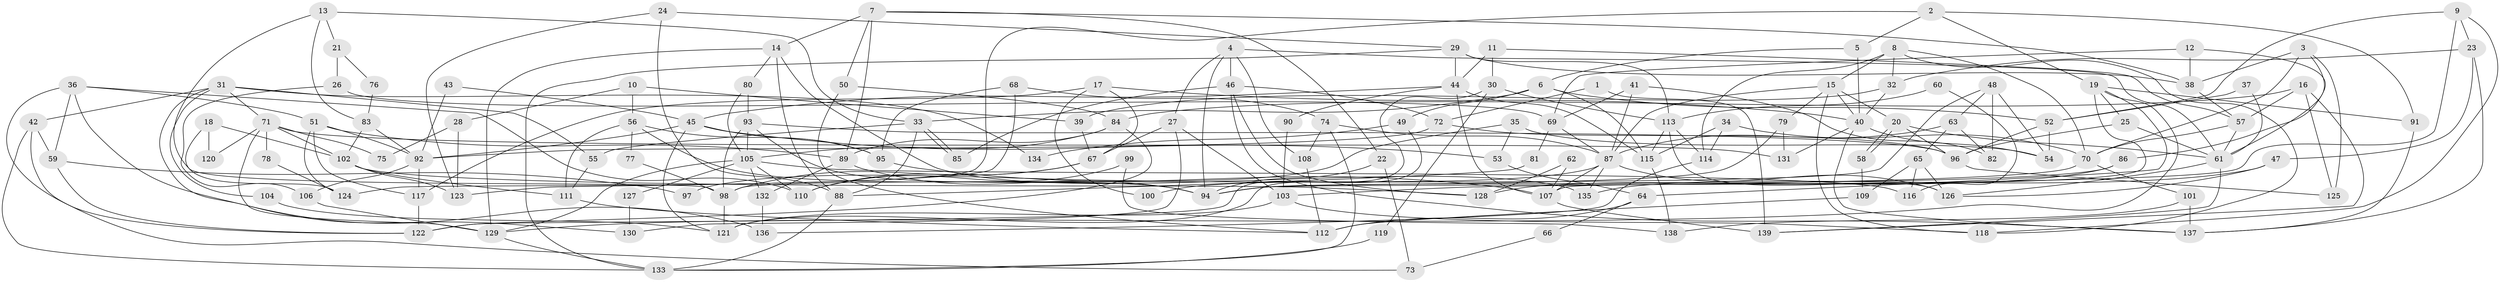 // Generated by graph-tools (version 1.1) at 2025/50/03/09/25 03:50:14]
// undirected, 139 vertices, 278 edges
graph export_dot {
graph [start="1"]
  node [color=gray90,style=filled];
  1;
  2;
  3;
  4;
  5;
  6;
  7;
  8;
  9;
  10;
  11;
  12;
  13;
  14;
  15;
  16;
  17;
  18;
  19;
  20;
  21;
  22;
  23;
  24;
  25;
  26;
  27;
  28;
  29;
  30;
  31;
  32;
  33;
  34;
  35;
  36;
  37;
  38;
  39;
  40;
  41;
  42;
  43;
  44;
  45;
  46;
  47;
  48;
  49;
  50;
  51;
  52;
  53;
  54;
  55;
  56;
  57;
  58;
  59;
  60;
  61;
  62;
  63;
  64;
  65;
  66;
  67;
  68;
  69;
  70;
  71;
  72;
  73;
  74;
  75;
  76;
  77;
  78;
  79;
  80;
  81;
  82;
  83;
  84;
  85;
  86;
  87;
  88;
  89;
  90;
  91;
  92;
  93;
  94;
  95;
  96;
  97;
  98;
  99;
  100;
  101;
  102;
  103;
  104;
  105;
  106;
  107;
  108;
  109;
  110;
  111;
  112;
  113;
  114;
  115;
  116;
  117;
  118;
  119;
  120;
  121;
  122;
  123;
  124;
  125;
  126;
  127;
  128;
  129;
  130;
  131;
  132;
  133;
  134;
  135;
  136;
  137;
  138;
  139;
  1 -- 72;
  1 -- 139;
  2 -- 19;
  2 -- 5;
  2 -- 91;
  2 -- 124;
  3 -- 125;
  3 -- 86;
  3 -- 38;
  3 -- 70;
  4 -- 94;
  4 -- 108;
  4 -- 27;
  4 -- 46;
  4 -- 61;
  5 -- 40;
  5 -- 6;
  6 -- 115;
  6 -- 33;
  6 -- 49;
  6 -- 52;
  7 -- 89;
  7 -- 14;
  7 -- 22;
  7 -- 38;
  7 -- 50;
  8 -- 32;
  8 -- 118;
  8 -- 15;
  8 -- 70;
  8 -- 114;
  9 -- 52;
  9 -- 23;
  9 -- 94;
  9 -- 118;
  10 -- 39;
  10 -- 56;
  10 -- 28;
  11 -- 57;
  11 -- 30;
  11 -- 44;
  12 -- 61;
  12 -- 38;
  12 -- 69;
  13 -- 33;
  13 -- 98;
  13 -- 21;
  13 -- 83;
  14 -- 129;
  14 -- 80;
  14 -- 88;
  14 -- 135;
  15 -- 20;
  15 -- 40;
  15 -- 79;
  15 -- 87;
  15 -- 118;
  16 -- 139;
  16 -- 57;
  16 -- 84;
  16 -- 125;
  17 -- 67;
  17 -- 40;
  17 -- 100;
  17 -- 117;
  18 -- 124;
  18 -- 102;
  18 -- 120;
  19 -- 25;
  19 -- 129;
  19 -- 64;
  19 -- 91;
  19 -- 107;
  20 -- 61;
  20 -- 58;
  20 -- 58;
  20 -- 96;
  21 -- 26;
  21 -- 76;
  22 -- 94;
  22 -- 73;
  23 -- 47;
  23 -- 137;
  23 -- 32;
  24 -- 88;
  24 -- 29;
  24 -- 123;
  25 -- 96;
  25 -- 61;
  26 -- 69;
  26 -- 106;
  27 -- 103;
  27 -- 67;
  27 -- 130;
  28 -- 123;
  28 -- 75;
  29 -- 113;
  29 -- 38;
  29 -- 44;
  29 -- 133;
  30 -- 113;
  30 -- 122;
  30 -- 119;
  31 -- 55;
  31 -- 71;
  31 -- 42;
  31 -- 104;
  31 -- 130;
  31 -- 134;
  32 -- 40;
  32 -- 39;
  33 -- 88;
  33 -- 85;
  33 -- 85;
  33 -- 55;
  34 -- 70;
  34 -- 114;
  34 -- 115;
  35 -- 54;
  35 -- 53;
  35 -- 97;
  36 -- 59;
  36 -- 122;
  36 -- 51;
  36 -- 110;
  36 -- 136;
  37 -- 52;
  37 -- 61;
  38 -- 57;
  39 -- 67;
  40 -- 137;
  40 -- 54;
  40 -- 131;
  41 -- 87;
  41 -- 69;
  41 -- 82;
  42 -- 133;
  42 -- 59;
  42 -- 73;
  43 -- 92;
  43 -- 45;
  44 -- 45;
  44 -- 90;
  44 -- 107;
  44 -- 115;
  45 -- 92;
  45 -- 53;
  45 -- 95;
  45 -- 121;
  46 -- 72;
  46 -- 85;
  46 -- 128;
  46 -- 137;
  47 -- 135;
  47 -- 126;
  48 -- 98;
  48 -- 82;
  48 -- 54;
  48 -- 63;
  49 -- 121;
  49 -- 134;
  50 -- 84;
  50 -- 112;
  51 -- 89;
  51 -- 92;
  51 -- 117;
  51 -- 124;
  52 -- 54;
  52 -- 96;
  53 -- 64;
  55 -- 111;
  56 -- 94;
  56 -- 95;
  56 -- 77;
  56 -- 111;
  57 -- 70;
  57 -- 61;
  58 -- 109;
  59 -- 122;
  59 -- 97;
  60 -- 116;
  60 -- 113;
  61 -- 126;
  61 -- 139;
  62 -- 107;
  62 -- 128;
  63 -- 87;
  63 -- 65;
  63 -- 82;
  64 -- 112;
  64 -- 66;
  65 -- 126;
  65 -- 109;
  65 -- 116;
  66 -- 73;
  67 -- 98;
  67 -- 110;
  68 -- 123;
  68 -- 95;
  68 -- 74;
  69 -- 87;
  69 -- 81;
  70 -- 101;
  70 -- 103;
  71 -- 131;
  71 -- 129;
  71 -- 75;
  71 -- 78;
  71 -- 102;
  71 -- 120;
  72 -- 92;
  72 -- 96;
  74 -- 87;
  74 -- 108;
  74 -- 133;
  76 -- 83;
  77 -- 98;
  78 -- 124;
  79 -- 94;
  79 -- 131;
  80 -- 93;
  80 -- 105;
  81 -- 88;
  83 -- 92;
  83 -- 102;
  84 -- 89;
  84 -- 105;
  84 -- 122;
  86 -- 128;
  86 -- 94;
  87 -- 107;
  87 -- 100;
  87 -- 126;
  87 -- 135;
  88 -- 133;
  89 -- 94;
  89 -- 132;
  90 -- 103;
  91 -- 137;
  92 -- 117;
  92 -- 106;
  93 -- 105;
  93 -- 96;
  93 -- 94;
  93 -- 98;
  95 -- 107;
  96 -- 125;
  98 -- 121;
  99 -- 110;
  99 -- 138;
  101 -- 137;
  101 -- 138;
  102 -- 111;
  102 -- 123;
  102 -- 128;
  103 -- 118;
  103 -- 121;
  104 -- 121;
  105 -- 110;
  105 -- 116;
  105 -- 127;
  105 -- 129;
  105 -- 132;
  106 -- 129;
  107 -- 139;
  108 -- 112;
  109 -- 112;
  111 -- 112;
  113 -- 126;
  113 -- 115;
  113 -- 114;
  114 -- 136;
  115 -- 138;
  117 -- 122;
  119 -- 133;
  127 -- 130;
  129 -- 133;
  132 -- 136;
}
